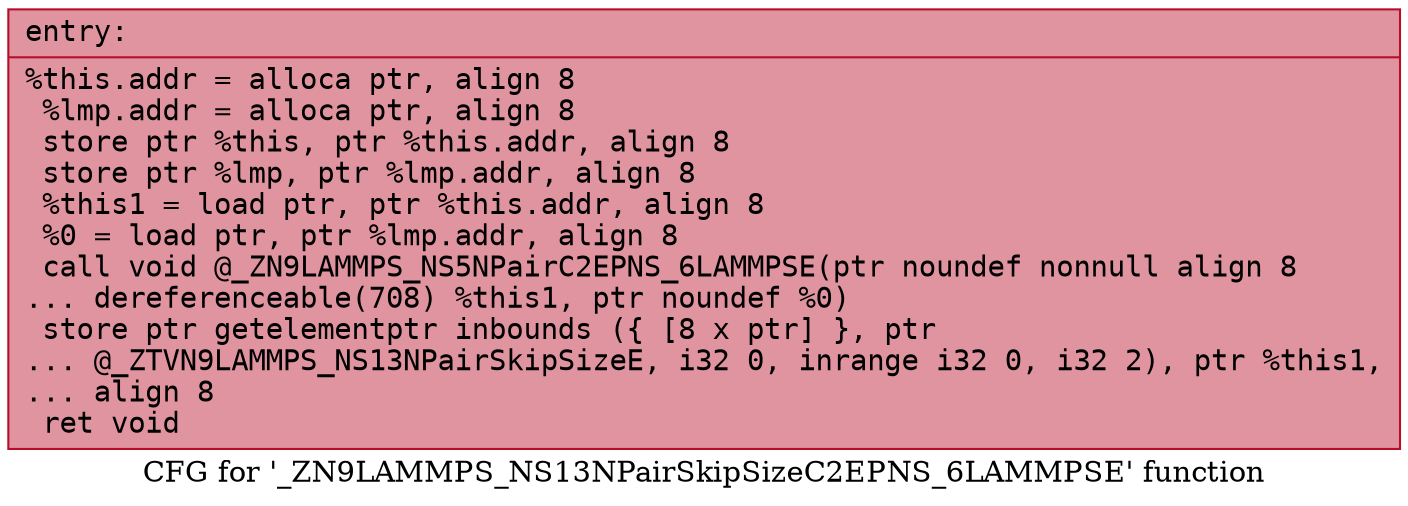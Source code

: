 digraph "CFG for '_ZN9LAMMPS_NS13NPairSkipSizeC2EPNS_6LAMMPSE' function" {
	label="CFG for '_ZN9LAMMPS_NS13NPairSkipSizeC2EPNS_6LAMMPSE' function";

	Node0x55d3675a8d00 [shape=record,color="#b70d28ff", style=filled, fillcolor="#b70d2870" fontname="Courier",label="{entry:\l|  %this.addr = alloca ptr, align 8\l  %lmp.addr = alloca ptr, align 8\l  store ptr %this, ptr %this.addr, align 8\l  store ptr %lmp, ptr %lmp.addr, align 8\l  %this1 = load ptr, ptr %this.addr, align 8\l  %0 = load ptr, ptr %lmp.addr, align 8\l  call void @_ZN9LAMMPS_NS5NPairC2EPNS_6LAMMPSE(ptr noundef nonnull align 8\l... dereferenceable(708) %this1, ptr noundef %0)\l  store ptr getelementptr inbounds (\{ [8 x ptr] \}, ptr\l... @_ZTVN9LAMMPS_NS13NPairSkipSizeE, i32 0, inrange i32 0, i32 2), ptr %this1,\l... align 8\l  ret void\l}"];
}
